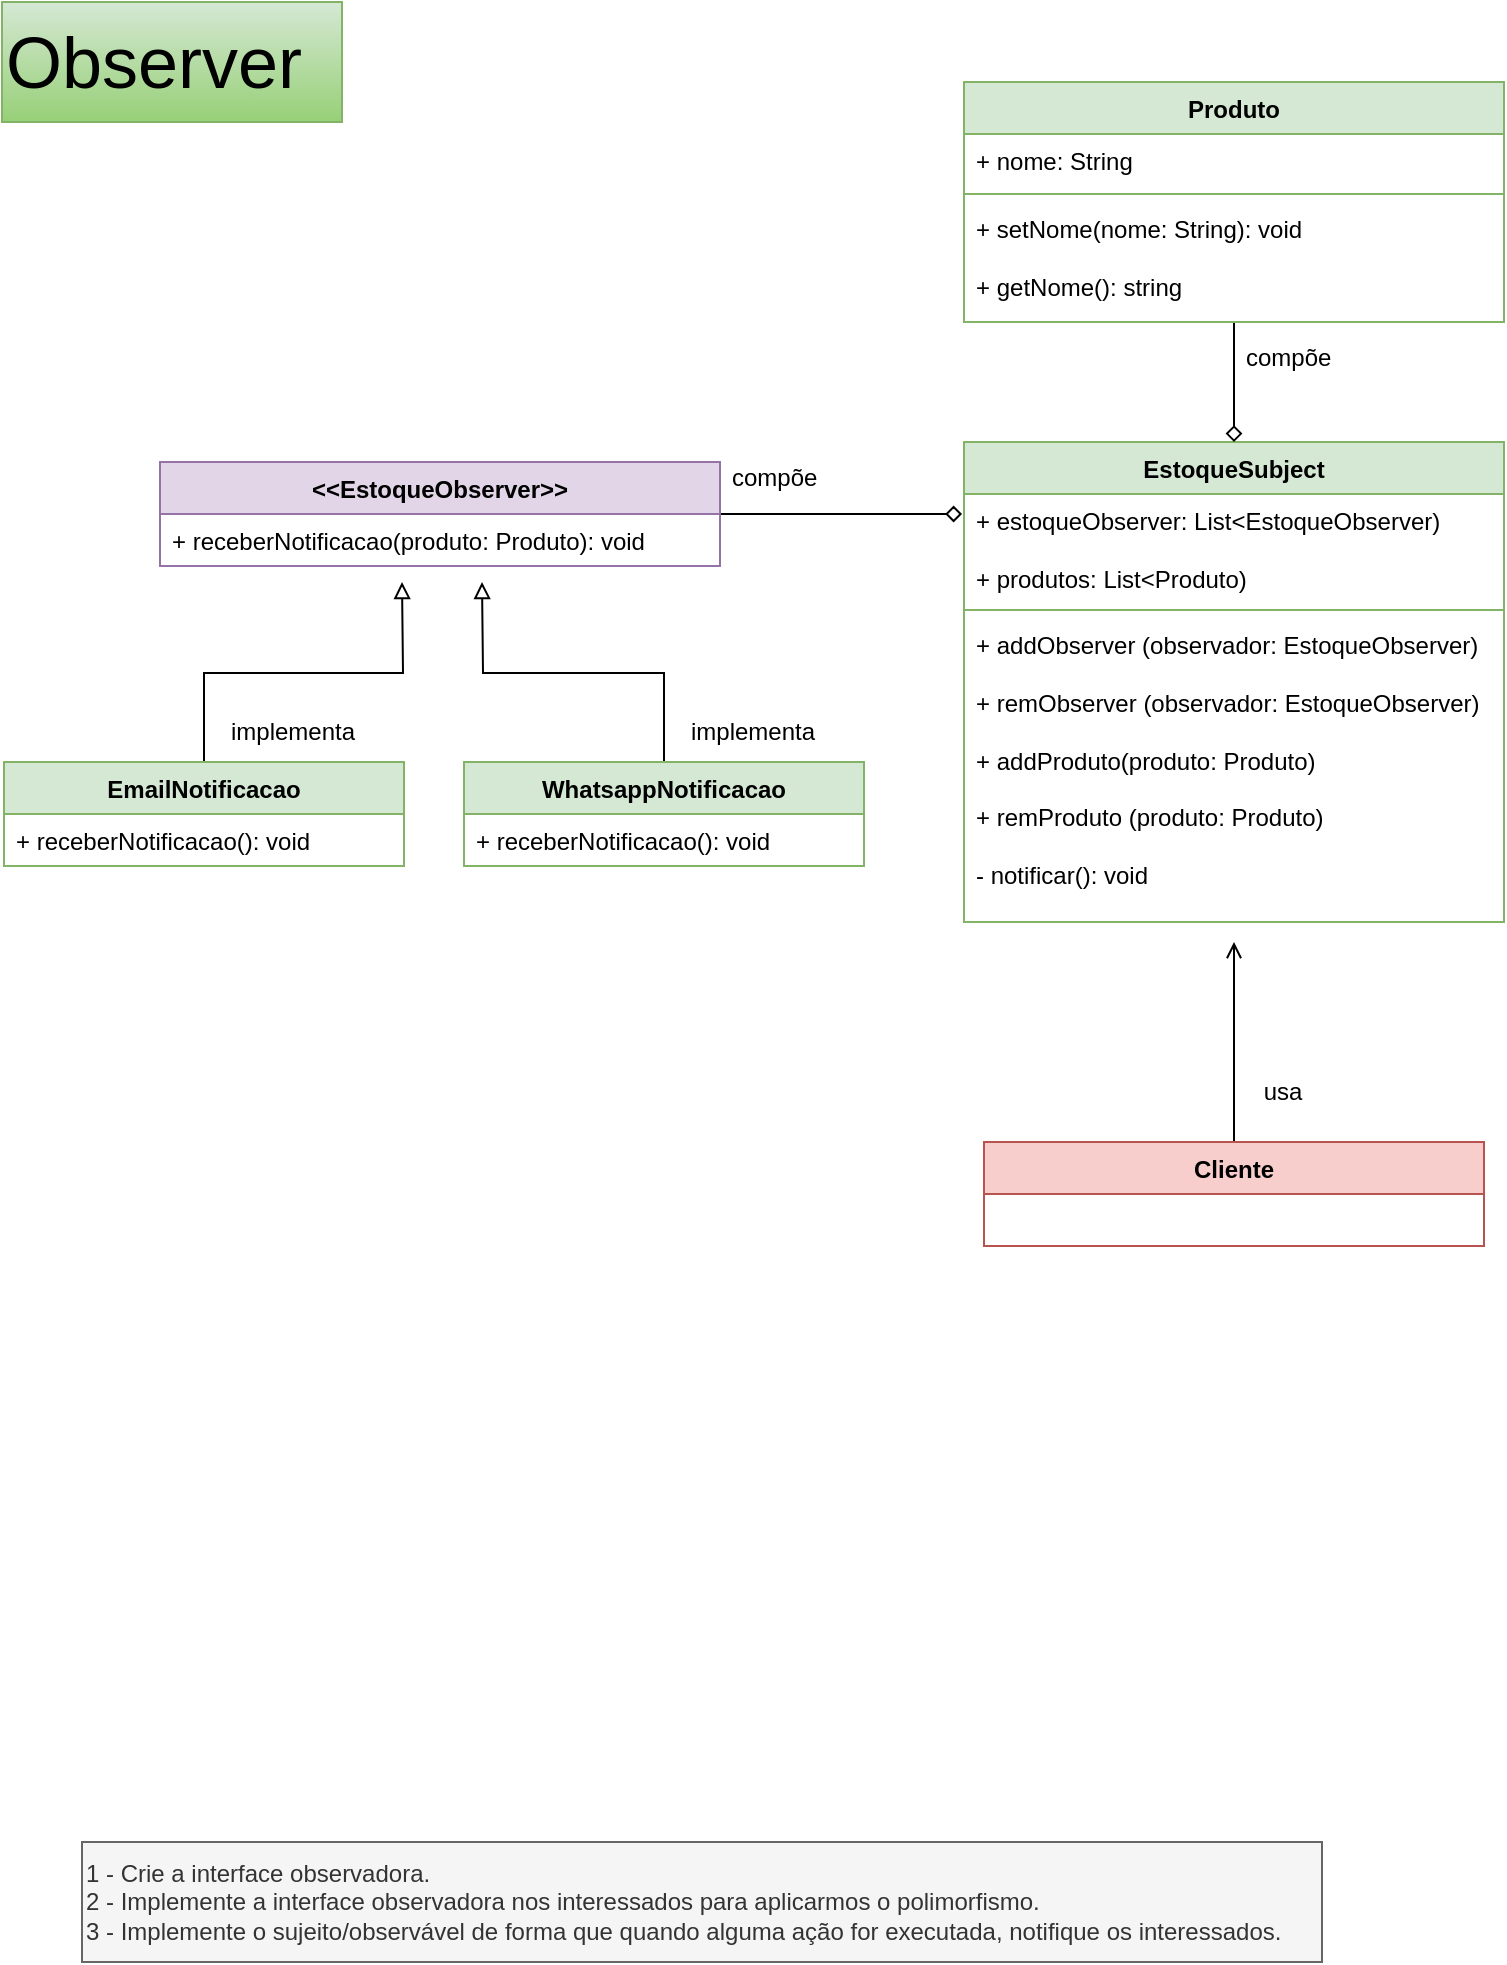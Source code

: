 <mxfile version="21.2.8" type="device">
  <diagram name="Página-1" id="8A34iGCpDNREY9lOanAp">
    <mxGraphModel dx="880" dy="532" grid="1" gridSize="10" guides="1" tooltips="1" connect="1" arrows="1" fold="1" page="1" pageScale="1" pageWidth="827" pageHeight="1169" math="0" shadow="0">
      <root>
        <mxCell id="0" />
        <mxCell id="1" parent="0" />
        <mxCell id="dH_4KRTwfCwti32s8tUT-31" style="edgeStyle=orthogonalEdgeStyle;rounded=0;orthogonalLoop=1;jettySize=auto;html=1;endArrow=open;endFill=0;" edge="1" parent="1" source="-hqrLETgz1vvv5t_kjo1-20">
          <mxGeometry relative="1" as="geometry">
            <mxPoint x="656" y="510" as="targetPoint" />
          </mxGeometry>
        </mxCell>
        <mxCell id="-hqrLETgz1vvv5t_kjo1-20" value="Cliente" style="swimlane;fontStyle=1;align=center;verticalAlign=top;childLayout=stackLayout;horizontal=1;startSize=26;horizontalStack=0;resizeParent=1;resizeParentMax=0;resizeLast=0;collapsible=1;marginBottom=0;whiteSpace=wrap;html=1;fillColor=#f8cecc;strokeColor=#b85450;" parent="1" vertex="1">
          <mxGeometry x="531" y="610" width="250" height="52" as="geometry" />
        </mxCell>
        <mxCell id="-hqrLETgz1vvv5t_kjo1-26" value="&lt;div&gt;1 - Crie a interface observadora.&lt;/div&gt;&lt;div&gt;2 - Implemente a interface observadora nos interessados para aplicarmos o polimorfismo.&lt;/div&gt;&lt;div&gt;3 - Implemente o sujeito/observável de forma que quando alguma ação for executada, notifique os interessados.&lt;/div&gt;" style="text;html=1;align=left;verticalAlign=middle;resizable=0;points=[];autosize=1;strokeColor=#666666;fillColor=#f5f5f5;fontColor=#333333;" parent="1" vertex="1">
          <mxGeometry x="80" y="960" width="620" height="60" as="geometry" />
        </mxCell>
        <mxCell id="dH_4KRTwfCwti32s8tUT-23" style="edgeStyle=orthogonalEdgeStyle;rounded=0;orthogonalLoop=1;jettySize=auto;html=1;endArrow=diamond;endFill=0;" edge="1" parent="1" source="dH_4KRTwfCwti32s8tUT-1">
          <mxGeometry relative="1" as="geometry">
            <mxPoint x="520" y="296" as="targetPoint" />
          </mxGeometry>
        </mxCell>
        <mxCell id="dH_4KRTwfCwti32s8tUT-1" value="&amp;lt;&amp;lt;EstoqueObserver&amp;gt;&amp;gt;" style="swimlane;fontStyle=1;align=center;verticalAlign=top;childLayout=stackLayout;horizontal=1;startSize=26;horizontalStack=0;resizeParent=1;resizeParentMax=0;resizeLast=0;collapsible=1;marginBottom=0;whiteSpace=wrap;html=1;fillColor=#e1d5e7;strokeColor=#9673a6;" vertex="1" parent="1">
          <mxGeometry x="119" y="270" width="280" height="52" as="geometry" />
        </mxCell>
        <mxCell id="dH_4KRTwfCwti32s8tUT-4" value="+&amp;nbsp;receberNotificacao(produto: Produto): void" style="text;strokeColor=none;fillColor=none;align=left;verticalAlign=top;spacingLeft=4;spacingRight=4;overflow=hidden;rotatable=0;points=[[0,0.5],[1,0.5]];portConstraint=eastwest;whiteSpace=wrap;html=1;" vertex="1" parent="dH_4KRTwfCwti32s8tUT-1">
          <mxGeometry y="26" width="280" height="26" as="geometry" />
        </mxCell>
        <mxCell id="dH_4KRTwfCwti32s8tUT-20" style="edgeStyle=orthogonalEdgeStyle;rounded=0;orthogonalLoop=1;jettySize=auto;html=1;endArrow=block;endFill=0;" edge="1" parent="1" source="dH_4KRTwfCwti32s8tUT-5">
          <mxGeometry relative="1" as="geometry">
            <mxPoint x="240" y="330" as="targetPoint" />
          </mxGeometry>
        </mxCell>
        <mxCell id="dH_4KRTwfCwti32s8tUT-5" value="EmailNotificacao" style="swimlane;fontStyle=1;align=center;verticalAlign=top;childLayout=stackLayout;horizontal=1;startSize=26;horizontalStack=0;resizeParent=1;resizeParentMax=0;resizeLast=0;collapsible=1;marginBottom=0;whiteSpace=wrap;html=1;fillColor=#d5e8d4;strokeColor=#82b366;" vertex="1" parent="1">
          <mxGeometry x="41" y="420" width="200" height="52" as="geometry" />
        </mxCell>
        <mxCell id="dH_4KRTwfCwti32s8tUT-6" value="+&amp;nbsp;receberNotificacao(): void" style="text;strokeColor=none;fillColor=none;align=left;verticalAlign=top;spacingLeft=4;spacingRight=4;overflow=hidden;rotatable=0;points=[[0,0.5],[1,0.5]];portConstraint=eastwest;whiteSpace=wrap;html=1;" vertex="1" parent="dH_4KRTwfCwti32s8tUT-5">
          <mxGeometry y="26" width="200" height="26" as="geometry" />
        </mxCell>
        <mxCell id="dH_4KRTwfCwti32s8tUT-21" style="edgeStyle=orthogonalEdgeStyle;rounded=0;orthogonalLoop=1;jettySize=auto;html=1;endArrow=block;endFill=0;" edge="1" parent="1" source="dH_4KRTwfCwti32s8tUT-7">
          <mxGeometry relative="1" as="geometry">
            <mxPoint x="280" y="330" as="targetPoint" />
          </mxGeometry>
        </mxCell>
        <mxCell id="dH_4KRTwfCwti32s8tUT-7" value="WhatsappNotificacao" style="swimlane;fontStyle=1;align=center;verticalAlign=top;childLayout=stackLayout;horizontal=1;startSize=26;horizontalStack=0;resizeParent=1;resizeParentMax=0;resizeLast=0;collapsible=1;marginBottom=0;whiteSpace=wrap;html=1;fillColor=#d5e8d4;strokeColor=#82b366;" vertex="1" parent="1">
          <mxGeometry x="271" y="420" width="200" height="52" as="geometry" />
        </mxCell>
        <mxCell id="dH_4KRTwfCwti32s8tUT-8" value="+&amp;nbsp;receberNotificacao(): void" style="text;strokeColor=none;fillColor=none;align=left;verticalAlign=top;spacingLeft=4;spacingRight=4;overflow=hidden;rotatable=0;points=[[0,0.5],[1,0.5]];portConstraint=eastwest;whiteSpace=wrap;html=1;" vertex="1" parent="dH_4KRTwfCwti32s8tUT-7">
          <mxGeometry y="26" width="200" height="26" as="geometry" />
        </mxCell>
        <mxCell id="dH_4KRTwfCwti32s8tUT-16" value="EstoqueSubject" style="swimlane;fontStyle=1;align=center;verticalAlign=top;childLayout=stackLayout;horizontal=1;startSize=26;horizontalStack=0;resizeParent=1;resizeParentMax=0;resizeLast=0;collapsible=1;marginBottom=0;whiteSpace=wrap;html=1;fillColor=#d5e8d4;strokeColor=#82b366;" vertex="1" parent="1">
          <mxGeometry x="521" y="260" width="270" height="240" as="geometry" />
        </mxCell>
        <mxCell id="dH_4KRTwfCwti32s8tUT-17" value="+ estoqueObserver: List&amp;lt;EstoqueObserver)&lt;br&gt;&lt;br&gt;+ produtos: List&amp;lt;Produto)" style="text;strokeColor=none;fillColor=none;align=left;verticalAlign=top;spacingLeft=4;spacingRight=4;overflow=hidden;rotatable=0;points=[[0,0.5],[1,0.5]];portConstraint=eastwest;whiteSpace=wrap;html=1;" vertex="1" parent="dH_4KRTwfCwti32s8tUT-16">
          <mxGeometry y="26" width="270" height="54" as="geometry" />
        </mxCell>
        <mxCell id="dH_4KRTwfCwti32s8tUT-18" value="" style="line;strokeWidth=1;fillColor=none;align=left;verticalAlign=middle;spacingTop=-1;spacingLeft=3;spacingRight=3;rotatable=0;labelPosition=right;points=[];portConstraint=eastwest;strokeColor=inherit;" vertex="1" parent="dH_4KRTwfCwti32s8tUT-16">
          <mxGeometry y="80" width="270" height="8" as="geometry" />
        </mxCell>
        <mxCell id="dH_4KRTwfCwti32s8tUT-19" value="+ addObserver (observador: EstoqueObserver)&lt;br&gt;&lt;br&gt;+ remObserver (observador: EstoqueObserver)&lt;br&gt;&lt;br&gt;+ addProduto(produto: Produto)&lt;br&gt;&lt;br&gt;+ remProduto (produto: Produto)&lt;br&gt;&lt;br&gt;- notificar(): void" style="text;strokeColor=none;fillColor=none;align=left;verticalAlign=top;spacingLeft=4;spacingRight=4;overflow=hidden;rotatable=0;points=[[0,0.5],[1,0.5]];portConstraint=eastwest;whiteSpace=wrap;html=1;" vertex="1" parent="dH_4KRTwfCwti32s8tUT-16">
          <mxGeometry y="88" width="270" height="152" as="geometry" />
        </mxCell>
        <mxCell id="dH_4KRTwfCwti32s8tUT-30" style="edgeStyle=orthogonalEdgeStyle;rounded=0;orthogonalLoop=1;jettySize=auto;html=1;entryX=0.5;entryY=0;entryDx=0;entryDy=0;endArrow=diamond;endFill=0;" edge="1" parent="1" source="dH_4KRTwfCwti32s8tUT-25" target="dH_4KRTwfCwti32s8tUT-16">
          <mxGeometry relative="1" as="geometry" />
        </mxCell>
        <mxCell id="dH_4KRTwfCwti32s8tUT-25" value="Produto" style="swimlane;fontStyle=1;align=center;verticalAlign=top;childLayout=stackLayout;horizontal=1;startSize=26;horizontalStack=0;resizeParent=1;resizeParentMax=0;resizeLast=0;collapsible=1;marginBottom=0;whiteSpace=wrap;html=1;fillColor=#d5e8d4;strokeColor=#82b366;" vertex="1" parent="1">
          <mxGeometry x="521" y="80" width="270" height="120" as="geometry" />
        </mxCell>
        <mxCell id="dH_4KRTwfCwti32s8tUT-26" value="+ nome: String" style="text;strokeColor=none;fillColor=none;align=left;verticalAlign=top;spacingLeft=4;spacingRight=4;overflow=hidden;rotatable=0;points=[[0,0.5],[1,0.5]];portConstraint=eastwest;whiteSpace=wrap;html=1;" vertex="1" parent="dH_4KRTwfCwti32s8tUT-25">
          <mxGeometry y="26" width="270" height="26" as="geometry" />
        </mxCell>
        <mxCell id="dH_4KRTwfCwti32s8tUT-27" value="" style="line;strokeWidth=1;fillColor=none;align=left;verticalAlign=middle;spacingTop=-1;spacingLeft=3;spacingRight=3;rotatable=0;labelPosition=right;points=[];portConstraint=eastwest;strokeColor=inherit;" vertex="1" parent="dH_4KRTwfCwti32s8tUT-25">
          <mxGeometry y="52" width="270" height="8" as="geometry" />
        </mxCell>
        <mxCell id="dH_4KRTwfCwti32s8tUT-28" value="+ setNome(nome: String): void&lt;br&gt;&lt;br&gt;+ getNome(): string" style="text;strokeColor=none;fillColor=none;align=left;verticalAlign=top;spacingLeft=4;spacingRight=4;overflow=hidden;rotatable=0;points=[[0,0.5],[1,0.5]];portConstraint=eastwest;whiteSpace=wrap;html=1;" vertex="1" parent="dH_4KRTwfCwti32s8tUT-25">
          <mxGeometry y="60" width="270" height="60" as="geometry" />
        </mxCell>
        <mxCell id="dH_4KRTwfCwti32s8tUT-32" value="&lt;font style=&quot;font-size: 36px;&quot;&gt;Observer&lt;/font&gt;" style="text;html=1;align=left;verticalAlign=middle;resizable=0;points=[];autosize=1;fillColor=#d5e8d4;strokeColor=#82b366;gradientColor=#97d077;" vertex="1" parent="1">
          <mxGeometry x="40" y="40" width="170" height="60" as="geometry" />
        </mxCell>
        <mxCell id="dH_4KRTwfCwti32s8tUT-33" value="usa" style="text;html=1;align=center;verticalAlign=middle;resizable=0;points=[];autosize=1;strokeColor=none;fillColor=none;" vertex="1" parent="1">
          <mxGeometry x="660" y="570" width="40" height="30" as="geometry" />
        </mxCell>
        <mxCell id="dH_4KRTwfCwti32s8tUT-34" value="compõe" style="text;html=1;align=left;verticalAlign=middle;resizable=0;points=[];autosize=1;strokeColor=none;fillColor=none;" vertex="1" parent="1">
          <mxGeometry x="660" y="203" width="70" height="30" as="geometry" />
        </mxCell>
        <mxCell id="dH_4KRTwfCwti32s8tUT-36" value="compõe" style="text;html=1;align=left;verticalAlign=middle;resizable=0;points=[];autosize=1;strokeColor=none;fillColor=none;" vertex="1" parent="1">
          <mxGeometry x="403" y="263" width="70" height="30" as="geometry" />
        </mxCell>
        <mxCell id="dH_4KRTwfCwti32s8tUT-37" value="implementa" style="text;html=1;align=center;verticalAlign=middle;resizable=0;points=[];autosize=1;strokeColor=none;fillColor=none;" vertex="1" parent="1">
          <mxGeometry x="370" y="390" width="90" height="30" as="geometry" />
        </mxCell>
        <mxCell id="dH_4KRTwfCwti32s8tUT-38" value="implementa" style="text;html=1;align=center;verticalAlign=middle;resizable=0;points=[];autosize=1;strokeColor=none;fillColor=none;" vertex="1" parent="1">
          <mxGeometry x="140" y="390" width="90" height="30" as="geometry" />
        </mxCell>
      </root>
    </mxGraphModel>
  </diagram>
</mxfile>
